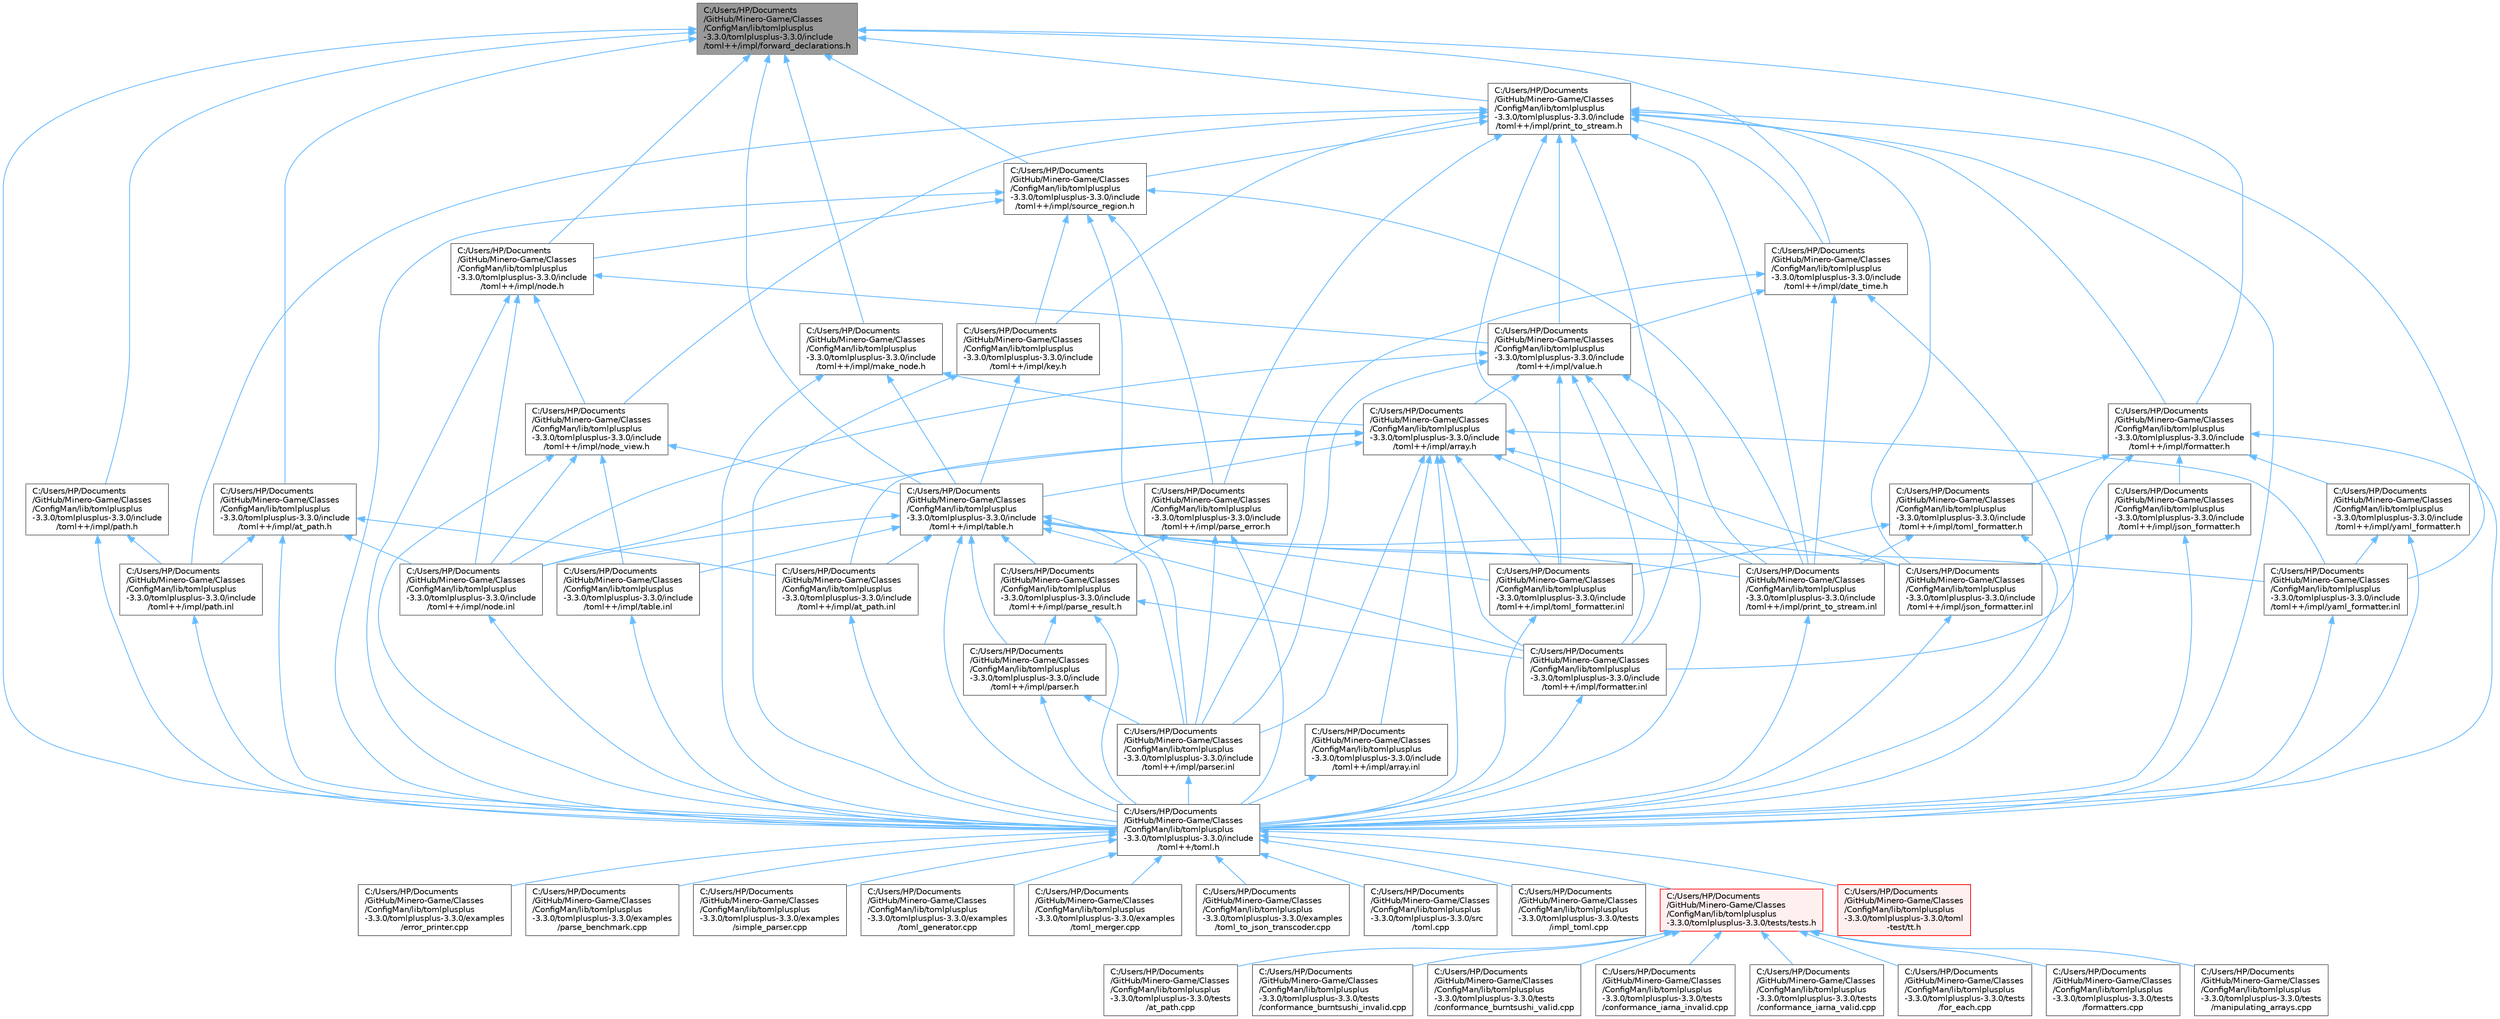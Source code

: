 digraph "C:/Users/HP/Documents/GitHub/Minero-Game/Classes/ConfigMan/lib/tomlplusplus-3.3.0/tomlplusplus-3.3.0/include/toml++/impl/forward_declarations.h"
{
 // LATEX_PDF_SIZE
  bgcolor="transparent";
  edge [fontname=Helvetica,fontsize=10,labelfontname=Helvetica,labelfontsize=10];
  node [fontname=Helvetica,fontsize=10,shape=box,height=0.2,width=0.4];
  Node1 [id="Node000001",label="C:/Users/HP/Documents\l/GitHub/Minero-Game/Classes\l/ConfigMan/lib/tomlplusplus\l-3.3.0/tomlplusplus-3.3.0/include\l/toml++/impl/forward_declarations.h",height=0.2,width=0.4,color="gray40", fillcolor="grey60", style="filled", fontcolor="black",tooltip=" "];
  Node1 -> Node2 [id="edge265_Node000001_Node000002",dir="back",color="steelblue1",style="solid",tooltip=" "];
  Node2 [id="Node000002",label="C:/Users/HP/Documents\l/GitHub/Minero-Game/Classes\l/ConfigMan/lib/tomlplusplus\l-3.3.0/tomlplusplus-3.3.0/include\l/toml++/impl/at_path.h",height=0.2,width=0.4,color="grey40", fillcolor="white", style="filled",URL="$at__path_8h.html",tooltip=" "];
  Node2 -> Node3 [id="edge266_Node000002_Node000003",dir="back",color="steelblue1",style="solid",tooltip=" "];
  Node3 [id="Node000003",label="C:/Users/HP/Documents\l/GitHub/Minero-Game/Classes\l/ConfigMan/lib/tomlplusplus\l-3.3.0/tomlplusplus-3.3.0/include\l/toml++/impl/at_path.inl",height=0.2,width=0.4,color="grey40", fillcolor="white", style="filled",URL="$at__path_8inl.html",tooltip=" "];
  Node3 -> Node4 [id="edge267_Node000003_Node000004",dir="back",color="steelblue1",style="solid",tooltip=" "];
  Node4 [id="Node000004",label="C:/Users/HP/Documents\l/GitHub/Minero-Game/Classes\l/ConfigMan/lib/tomlplusplus\l-3.3.0/tomlplusplus-3.3.0/include\l/toml++/toml.h",height=0.2,width=0.4,color="grey40", fillcolor="white", style="filled",URL="$toml_8h.html",tooltip=" "];
  Node4 -> Node5 [id="edge268_Node000004_Node000005",dir="back",color="steelblue1",style="solid",tooltip=" "];
  Node5 [id="Node000005",label="C:/Users/HP/Documents\l/GitHub/Minero-Game/Classes\l/ConfigMan/lib/tomlplusplus\l-3.3.0/tomlplusplus-3.3.0/examples\l/error_printer.cpp",height=0.2,width=0.4,color="grey40", fillcolor="white", style="filled",URL="$error__printer_8cpp.html",tooltip=" "];
  Node4 -> Node6 [id="edge269_Node000004_Node000006",dir="back",color="steelblue1",style="solid",tooltip=" "];
  Node6 [id="Node000006",label="C:/Users/HP/Documents\l/GitHub/Minero-Game/Classes\l/ConfigMan/lib/tomlplusplus\l-3.3.0/tomlplusplus-3.3.0/examples\l/parse_benchmark.cpp",height=0.2,width=0.4,color="grey40", fillcolor="white", style="filled",URL="$parse__benchmark_8cpp.html",tooltip=" "];
  Node4 -> Node7 [id="edge270_Node000004_Node000007",dir="back",color="steelblue1",style="solid",tooltip=" "];
  Node7 [id="Node000007",label="C:/Users/HP/Documents\l/GitHub/Minero-Game/Classes\l/ConfigMan/lib/tomlplusplus\l-3.3.0/tomlplusplus-3.3.0/examples\l/simple_parser.cpp",height=0.2,width=0.4,color="grey40", fillcolor="white", style="filled",URL="$simple__parser_8cpp.html",tooltip=" "];
  Node4 -> Node8 [id="edge271_Node000004_Node000008",dir="back",color="steelblue1",style="solid",tooltip=" "];
  Node8 [id="Node000008",label="C:/Users/HP/Documents\l/GitHub/Minero-Game/Classes\l/ConfigMan/lib/tomlplusplus\l-3.3.0/tomlplusplus-3.3.0/examples\l/toml_generator.cpp",height=0.2,width=0.4,color="grey40", fillcolor="white", style="filled",URL="$toml__generator_8cpp.html",tooltip=" "];
  Node4 -> Node9 [id="edge272_Node000004_Node000009",dir="back",color="steelblue1",style="solid",tooltip=" "];
  Node9 [id="Node000009",label="C:/Users/HP/Documents\l/GitHub/Minero-Game/Classes\l/ConfigMan/lib/tomlplusplus\l-3.3.0/tomlplusplus-3.3.0/examples\l/toml_merger.cpp",height=0.2,width=0.4,color="grey40", fillcolor="white", style="filled",URL="$toml__merger_8cpp.html",tooltip=" "];
  Node4 -> Node10 [id="edge273_Node000004_Node000010",dir="back",color="steelblue1",style="solid",tooltip=" "];
  Node10 [id="Node000010",label="C:/Users/HP/Documents\l/GitHub/Minero-Game/Classes\l/ConfigMan/lib/tomlplusplus\l-3.3.0/tomlplusplus-3.3.0/examples\l/toml_to_json_transcoder.cpp",height=0.2,width=0.4,color="grey40", fillcolor="white", style="filled",URL="$toml__to__json__transcoder_8cpp.html",tooltip=" "];
  Node4 -> Node11 [id="edge274_Node000004_Node000011",dir="back",color="steelblue1",style="solid",tooltip=" "];
  Node11 [id="Node000011",label="C:/Users/HP/Documents\l/GitHub/Minero-Game/Classes\l/ConfigMan/lib/tomlplusplus\l-3.3.0/tomlplusplus-3.3.0/src\l/toml.cpp",height=0.2,width=0.4,color="grey40", fillcolor="white", style="filled",URL="$toml_8cpp.html",tooltip=" "];
  Node4 -> Node12 [id="edge275_Node000004_Node000012",dir="back",color="steelblue1",style="solid",tooltip=" "];
  Node12 [id="Node000012",label="C:/Users/HP/Documents\l/GitHub/Minero-Game/Classes\l/ConfigMan/lib/tomlplusplus\l-3.3.0/tomlplusplus-3.3.0/tests\l/impl_toml.cpp",height=0.2,width=0.4,color="grey40", fillcolor="white", style="filled",URL="$impl__toml_8cpp.html",tooltip=" "];
  Node4 -> Node13 [id="edge276_Node000004_Node000013",dir="back",color="steelblue1",style="solid",tooltip=" "];
  Node13 [id="Node000013",label="C:/Users/HP/Documents\l/GitHub/Minero-Game/Classes\l/ConfigMan/lib/tomlplusplus\l-3.3.0/tomlplusplus-3.3.0/tests/tests.h",height=0.2,width=0.4,color="red", fillcolor="#FFF0F0", style="filled",URL="$tests_8h.html",tooltip=" "];
  Node13 -> Node14 [id="edge277_Node000013_Node000014",dir="back",color="steelblue1",style="solid",tooltip=" "];
  Node14 [id="Node000014",label="C:/Users/HP/Documents\l/GitHub/Minero-Game/Classes\l/ConfigMan/lib/tomlplusplus\l-3.3.0/tomlplusplus-3.3.0/tests\l/at_path.cpp",height=0.2,width=0.4,color="grey40", fillcolor="white", style="filled",URL="$at__path_8cpp.html",tooltip=" "];
  Node13 -> Node15 [id="edge278_Node000013_Node000015",dir="back",color="steelblue1",style="solid",tooltip=" "];
  Node15 [id="Node000015",label="C:/Users/HP/Documents\l/GitHub/Minero-Game/Classes\l/ConfigMan/lib/tomlplusplus\l-3.3.0/tomlplusplus-3.3.0/tests\l/conformance_burntsushi_invalid.cpp",height=0.2,width=0.4,color="grey40", fillcolor="white", style="filled",URL="$conformance__burntsushi__invalid_8cpp.html",tooltip=" "];
  Node13 -> Node16 [id="edge279_Node000013_Node000016",dir="back",color="steelblue1",style="solid",tooltip=" "];
  Node16 [id="Node000016",label="C:/Users/HP/Documents\l/GitHub/Minero-Game/Classes\l/ConfigMan/lib/tomlplusplus\l-3.3.0/tomlplusplus-3.3.0/tests\l/conformance_burntsushi_valid.cpp",height=0.2,width=0.4,color="grey40", fillcolor="white", style="filled",URL="$conformance__burntsushi__valid_8cpp.html",tooltip=" "];
  Node13 -> Node17 [id="edge280_Node000013_Node000017",dir="back",color="steelblue1",style="solid",tooltip=" "];
  Node17 [id="Node000017",label="C:/Users/HP/Documents\l/GitHub/Minero-Game/Classes\l/ConfigMan/lib/tomlplusplus\l-3.3.0/tomlplusplus-3.3.0/tests\l/conformance_iarna_invalid.cpp",height=0.2,width=0.4,color="grey40", fillcolor="white", style="filled",URL="$conformance__iarna__invalid_8cpp.html",tooltip=" "];
  Node13 -> Node18 [id="edge281_Node000013_Node000018",dir="back",color="steelblue1",style="solid",tooltip=" "];
  Node18 [id="Node000018",label="C:/Users/HP/Documents\l/GitHub/Minero-Game/Classes\l/ConfigMan/lib/tomlplusplus\l-3.3.0/tomlplusplus-3.3.0/tests\l/conformance_iarna_valid.cpp",height=0.2,width=0.4,color="grey40", fillcolor="white", style="filled",URL="$conformance__iarna__valid_8cpp.html",tooltip=" "];
  Node13 -> Node19 [id="edge282_Node000013_Node000019",dir="back",color="steelblue1",style="solid",tooltip=" "];
  Node19 [id="Node000019",label="C:/Users/HP/Documents\l/GitHub/Minero-Game/Classes\l/ConfigMan/lib/tomlplusplus\l-3.3.0/tomlplusplus-3.3.0/tests\l/for_each.cpp",height=0.2,width=0.4,color="grey40", fillcolor="white", style="filled",URL="$for__each_8cpp.html",tooltip=" "];
  Node13 -> Node20 [id="edge283_Node000013_Node000020",dir="back",color="steelblue1",style="solid",tooltip=" "];
  Node20 [id="Node000020",label="C:/Users/HP/Documents\l/GitHub/Minero-Game/Classes\l/ConfigMan/lib/tomlplusplus\l-3.3.0/tomlplusplus-3.3.0/tests\l/formatters.cpp",height=0.2,width=0.4,color="grey40", fillcolor="white", style="filled",URL="$formatters_8cpp.html",tooltip=" "];
  Node13 -> Node21 [id="edge284_Node000013_Node000021",dir="back",color="steelblue1",style="solid",tooltip=" "];
  Node21 [id="Node000021",label="C:/Users/HP/Documents\l/GitHub/Minero-Game/Classes\l/ConfigMan/lib/tomlplusplus\l-3.3.0/tomlplusplus-3.3.0/tests\l/manipulating_arrays.cpp",height=0.2,width=0.4,color="grey40", fillcolor="white", style="filled",URL="$manipulating__arrays_8cpp.html",tooltip=" "];
  Node4 -> Node41 [id="edge285_Node000004_Node000041",dir="back",color="steelblue1",style="solid",tooltip=" "];
  Node41 [id="Node000041",label="C:/Users/HP/Documents\l/GitHub/Minero-Game/Classes\l/ConfigMan/lib/tomlplusplus\l-3.3.0/tomlplusplus-3.3.0/toml\l-test/tt.h",height=0.2,width=0.4,color="red", fillcolor="#FFF0F0", style="filled",URL="$tt_8h.html",tooltip=" "];
  Node2 -> Node44 [id="edge286_Node000002_Node000044",dir="back",color="steelblue1",style="solid",tooltip=" "];
  Node44 [id="Node000044",label="C:/Users/HP/Documents\l/GitHub/Minero-Game/Classes\l/ConfigMan/lib/tomlplusplus\l-3.3.0/tomlplusplus-3.3.0/include\l/toml++/impl/node.inl",height=0.2,width=0.4,color="grey40", fillcolor="white", style="filled",URL="$node_8inl.html",tooltip=" "];
  Node44 -> Node4 [id="edge287_Node000044_Node000004",dir="back",color="steelblue1",style="solid",tooltip=" "];
  Node2 -> Node45 [id="edge288_Node000002_Node000045",dir="back",color="steelblue1",style="solid",tooltip=" "];
  Node45 [id="Node000045",label="C:/Users/HP/Documents\l/GitHub/Minero-Game/Classes\l/ConfigMan/lib/tomlplusplus\l-3.3.0/tomlplusplus-3.3.0/include\l/toml++/impl/path.inl",height=0.2,width=0.4,color="grey40", fillcolor="white", style="filled",URL="$path_8inl.html",tooltip=" "];
  Node45 -> Node4 [id="edge289_Node000045_Node000004",dir="back",color="steelblue1",style="solid",tooltip=" "];
  Node2 -> Node4 [id="edge290_Node000002_Node000004",dir="back",color="steelblue1",style="solid",tooltip=" "];
  Node1 -> Node46 [id="edge291_Node000001_Node000046",dir="back",color="steelblue1",style="solid",tooltip=" "];
  Node46 [id="Node000046",label="C:/Users/HP/Documents\l/GitHub/Minero-Game/Classes\l/ConfigMan/lib/tomlplusplus\l-3.3.0/tomlplusplus-3.3.0/include\l/toml++/impl/date_time.h",height=0.2,width=0.4,color="grey40", fillcolor="white", style="filled",URL="$date__time_8h.html",tooltip=" "];
  Node46 -> Node47 [id="edge292_Node000046_Node000047",dir="back",color="steelblue1",style="solid",tooltip=" "];
  Node47 [id="Node000047",label="C:/Users/HP/Documents\l/GitHub/Minero-Game/Classes\l/ConfigMan/lib/tomlplusplus\l-3.3.0/tomlplusplus-3.3.0/include\l/toml++/impl/parser.inl",height=0.2,width=0.4,color="grey40", fillcolor="white", style="filled",URL="$parser_8inl.html",tooltip=" "];
  Node47 -> Node4 [id="edge293_Node000047_Node000004",dir="back",color="steelblue1",style="solid",tooltip=" "];
  Node46 -> Node48 [id="edge294_Node000046_Node000048",dir="back",color="steelblue1",style="solid",tooltip=" "];
  Node48 [id="Node000048",label="C:/Users/HP/Documents\l/GitHub/Minero-Game/Classes\l/ConfigMan/lib/tomlplusplus\l-3.3.0/tomlplusplus-3.3.0/include\l/toml++/impl/print_to_stream.inl",height=0.2,width=0.4,color="grey40", fillcolor="white", style="filled",URL="$print__to__stream_8inl.html",tooltip=" "];
  Node48 -> Node4 [id="edge295_Node000048_Node000004",dir="back",color="steelblue1",style="solid",tooltip=" "];
  Node46 -> Node49 [id="edge296_Node000046_Node000049",dir="back",color="steelblue1",style="solid",tooltip=" "];
  Node49 [id="Node000049",label="C:/Users/HP/Documents\l/GitHub/Minero-Game/Classes\l/ConfigMan/lib/tomlplusplus\l-3.3.0/tomlplusplus-3.3.0/include\l/toml++/impl/value.h",height=0.2,width=0.4,color="grey40", fillcolor="white", style="filled",URL="$value_8h.html",tooltip=" "];
  Node49 -> Node50 [id="edge297_Node000049_Node000050",dir="back",color="steelblue1",style="solid",tooltip=" "];
  Node50 [id="Node000050",label="C:/Users/HP/Documents\l/GitHub/Minero-Game/Classes\l/ConfigMan/lib/tomlplusplus\l-3.3.0/tomlplusplus-3.3.0/include\l/toml++/impl/array.h",height=0.2,width=0.4,color="grey40", fillcolor="white", style="filled",URL="$array_8h.html",tooltip=" "];
  Node50 -> Node51 [id="edge298_Node000050_Node000051",dir="back",color="steelblue1",style="solid",tooltip=" "];
  Node51 [id="Node000051",label="C:/Users/HP/Documents\l/GitHub/Minero-Game/Classes\l/ConfigMan/lib/tomlplusplus\l-3.3.0/tomlplusplus-3.3.0/include\l/toml++/impl/array.inl",height=0.2,width=0.4,color="grey40", fillcolor="white", style="filled",URL="$array_8inl.html",tooltip=" "];
  Node51 -> Node4 [id="edge299_Node000051_Node000004",dir="back",color="steelblue1",style="solid",tooltip=" "];
  Node50 -> Node3 [id="edge300_Node000050_Node000003",dir="back",color="steelblue1",style="solid",tooltip=" "];
  Node50 -> Node52 [id="edge301_Node000050_Node000052",dir="back",color="steelblue1",style="solid",tooltip=" "];
  Node52 [id="Node000052",label="C:/Users/HP/Documents\l/GitHub/Minero-Game/Classes\l/ConfigMan/lib/tomlplusplus\l-3.3.0/tomlplusplus-3.3.0/include\l/toml++/impl/formatter.inl",height=0.2,width=0.4,color="grey40", fillcolor="white", style="filled",URL="$formatter_8inl.html",tooltip=" "];
  Node52 -> Node4 [id="edge302_Node000052_Node000004",dir="back",color="steelblue1",style="solid",tooltip=" "];
  Node50 -> Node53 [id="edge303_Node000050_Node000053",dir="back",color="steelblue1",style="solid",tooltip=" "];
  Node53 [id="Node000053",label="C:/Users/HP/Documents\l/GitHub/Minero-Game/Classes\l/ConfigMan/lib/tomlplusplus\l-3.3.0/tomlplusplus-3.3.0/include\l/toml++/impl/json_formatter.inl",height=0.2,width=0.4,color="grey40", fillcolor="white", style="filled",URL="$json__formatter_8inl.html",tooltip=" "];
  Node53 -> Node4 [id="edge304_Node000053_Node000004",dir="back",color="steelblue1",style="solid",tooltip=" "];
  Node50 -> Node44 [id="edge305_Node000050_Node000044",dir="back",color="steelblue1",style="solid",tooltip=" "];
  Node50 -> Node47 [id="edge306_Node000050_Node000047",dir="back",color="steelblue1",style="solid",tooltip=" "];
  Node50 -> Node48 [id="edge307_Node000050_Node000048",dir="back",color="steelblue1",style="solid",tooltip=" "];
  Node50 -> Node54 [id="edge308_Node000050_Node000054",dir="back",color="steelblue1",style="solid",tooltip=" "];
  Node54 [id="Node000054",label="C:/Users/HP/Documents\l/GitHub/Minero-Game/Classes\l/ConfigMan/lib/tomlplusplus\l-3.3.0/tomlplusplus-3.3.0/include\l/toml++/impl/table.h",height=0.2,width=0.4,color="grey40", fillcolor="white", style="filled",URL="$table_8h.html",tooltip=" "];
  Node54 -> Node3 [id="edge309_Node000054_Node000003",dir="back",color="steelblue1",style="solid",tooltip=" "];
  Node54 -> Node52 [id="edge310_Node000054_Node000052",dir="back",color="steelblue1",style="solid",tooltip=" "];
  Node54 -> Node53 [id="edge311_Node000054_Node000053",dir="back",color="steelblue1",style="solid",tooltip=" "];
  Node54 -> Node44 [id="edge312_Node000054_Node000044",dir="back",color="steelblue1",style="solid",tooltip=" "];
  Node54 -> Node55 [id="edge313_Node000054_Node000055",dir="back",color="steelblue1",style="solid",tooltip=" "];
  Node55 [id="Node000055",label="C:/Users/HP/Documents\l/GitHub/Minero-Game/Classes\l/ConfigMan/lib/tomlplusplus\l-3.3.0/tomlplusplus-3.3.0/include\l/toml++/impl/parse_result.h",height=0.2,width=0.4,color="grey40", fillcolor="white", style="filled",URL="$parse__result_8h.html",tooltip=" "];
  Node55 -> Node52 [id="edge314_Node000055_Node000052",dir="back",color="steelblue1",style="solid",tooltip=" "];
  Node55 -> Node56 [id="edge315_Node000055_Node000056",dir="back",color="steelblue1",style="solid",tooltip=" "];
  Node56 [id="Node000056",label="C:/Users/HP/Documents\l/GitHub/Minero-Game/Classes\l/ConfigMan/lib/tomlplusplus\l-3.3.0/tomlplusplus-3.3.0/include\l/toml++/impl/parser.h",height=0.2,width=0.4,color="grey40", fillcolor="white", style="filled",URL="$parser_8h.html",tooltip=" "];
  Node56 -> Node47 [id="edge316_Node000056_Node000047",dir="back",color="steelblue1",style="solid",tooltip=" "];
  Node56 -> Node4 [id="edge317_Node000056_Node000004",dir="back",color="steelblue1",style="solid",tooltip=" "];
  Node55 -> Node4 [id="edge318_Node000055_Node000004",dir="back",color="steelblue1",style="solid",tooltip=" "];
  Node54 -> Node56 [id="edge319_Node000054_Node000056",dir="back",color="steelblue1",style="solid",tooltip=" "];
  Node54 -> Node47 [id="edge320_Node000054_Node000047",dir="back",color="steelblue1",style="solid",tooltip=" "];
  Node54 -> Node48 [id="edge321_Node000054_Node000048",dir="back",color="steelblue1",style="solid",tooltip=" "];
  Node54 -> Node57 [id="edge322_Node000054_Node000057",dir="back",color="steelblue1",style="solid",tooltip=" "];
  Node57 [id="Node000057",label="C:/Users/HP/Documents\l/GitHub/Minero-Game/Classes\l/ConfigMan/lib/tomlplusplus\l-3.3.0/tomlplusplus-3.3.0/include\l/toml++/impl/table.inl",height=0.2,width=0.4,color="grey40", fillcolor="white", style="filled",URL="$table_8inl.html",tooltip=" "];
  Node57 -> Node4 [id="edge323_Node000057_Node000004",dir="back",color="steelblue1",style="solid",tooltip=" "];
  Node54 -> Node58 [id="edge324_Node000054_Node000058",dir="back",color="steelblue1",style="solid",tooltip=" "];
  Node58 [id="Node000058",label="C:/Users/HP/Documents\l/GitHub/Minero-Game/Classes\l/ConfigMan/lib/tomlplusplus\l-3.3.0/tomlplusplus-3.3.0/include\l/toml++/impl/toml_formatter.inl",height=0.2,width=0.4,color="grey40", fillcolor="white", style="filled",URL="$toml__formatter_8inl.html",tooltip=" "];
  Node58 -> Node4 [id="edge325_Node000058_Node000004",dir="back",color="steelblue1",style="solid",tooltip=" "];
  Node54 -> Node59 [id="edge326_Node000054_Node000059",dir="back",color="steelblue1",style="solid",tooltip=" "];
  Node59 [id="Node000059",label="C:/Users/HP/Documents\l/GitHub/Minero-Game/Classes\l/ConfigMan/lib/tomlplusplus\l-3.3.0/tomlplusplus-3.3.0/include\l/toml++/impl/yaml_formatter.inl",height=0.2,width=0.4,color="grey40", fillcolor="white", style="filled",URL="$yaml__formatter_8inl.html",tooltip=" "];
  Node59 -> Node4 [id="edge327_Node000059_Node000004",dir="back",color="steelblue1",style="solid",tooltip=" "];
  Node54 -> Node4 [id="edge328_Node000054_Node000004",dir="back",color="steelblue1",style="solid",tooltip=" "];
  Node50 -> Node58 [id="edge329_Node000050_Node000058",dir="back",color="steelblue1",style="solid",tooltip=" "];
  Node50 -> Node59 [id="edge330_Node000050_Node000059",dir="back",color="steelblue1",style="solid",tooltip=" "];
  Node50 -> Node4 [id="edge331_Node000050_Node000004",dir="back",color="steelblue1",style="solid",tooltip=" "];
  Node49 -> Node52 [id="edge332_Node000049_Node000052",dir="back",color="steelblue1",style="solid",tooltip=" "];
  Node49 -> Node44 [id="edge333_Node000049_Node000044",dir="back",color="steelblue1",style="solid",tooltip=" "];
  Node49 -> Node47 [id="edge334_Node000049_Node000047",dir="back",color="steelblue1",style="solid",tooltip=" "];
  Node49 -> Node48 [id="edge335_Node000049_Node000048",dir="back",color="steelblue1",style="solid",tooltip=" "];
  Node49 -> Node58 [id="edge336_Node000049_Node000058",dir="back",color="steelblue1",style="solid",tooltip=" "];
  Node49 -> Node4 [id="edge337_Node000049_Node000004",dir="back",color="steelblue1",style="solid",tooltip=" "];
  Node46 -> Node4 [id="edge338_Node000046_Node000004",dir="back",color="steelblue1",style="solid",tooltip=" "];
  Node1 -> Node60 [id="edge339_Node000001_Node000060",dir="back",color="steelblue1",style="solid",tooltip=" "];
  Node60 [id="Node000060",label="C:/Users/HP/Documents\l/GitHub/Minero-Game/Classes\l/ConfigMan/lib/tomlplusplus\l-3.3.0/tomlplusplus-3.3.0/include\l/toml++/impl/formatter.h",height=0.2,width=0.4,color="grey40", fillcolor="white", style="filled",URL="$_classes_2_config_man_2lib_2tomlplusplus-3_83_80_2tomlplusplus-3_83_80_2include_2toml_09_09_2impl_2formatter_8h.html",tooltip=" "];
  Node60 -> Node52 [id="edge340_Node000060_Node000052",dir="back",color="steelblue1",style="solid",tooltip=" "];
  Node60 -> Node61 [id="edge341_Node000060_Node000061",dir="back",color="steelblue1",style="solid",tooltip=" "];
  Node61 [id="Node000061",label="C:/Users/HP/Documents\l/GitHub/Minero-Game/Classes\l/ConfigMan/lib/tomlplusplus\l-3.3.0/tomlplusplus-3.3.0/include\l/toml++/impl/json_formatter.h",height=0.2,width=0.4,color="grey40", fillcolor="white", style="filled",URL="$json__formatter_8h.html",tooltip=" "];
  Node61 -> Node53 [id="edge342_Node000061_Node000053",dir="back",color="steelblue1",style="solid",tooltip=" "];
  Node61 -> Node4 [id="edge343_Node000061_Node000004",dir="back",color="steelblue1",style="solid",tooltip=" "];
  Node60 -> Node62 [id="edge344_Node000060_Node000062",dir="back",color="steelblue1",style="solid",tooltip=" "];
  Node62 [id="Node000062",label="C:/Users/HP/Documents\l/GitHub/Minero-Game/Classes\l/ConfigMan/lib/tomlplusplus\l-3.3.0/tomlplusplus-3.3.0/include\l/toml++/impl/toml_formatter.h",height=0.2,width=0.4,color="grey40", fillcolor="white", style="filled",URL="$toml__formatter_8h.html",tooltip=" "];
  Node62 -> Node48 [id="edge345_Node000062_Node000048",dir="back",color="steelblue1",style="solid",tooltip=" "];
  Node62 -> Node58 [id="edge346_Node000062_Node000058",dir="back",color="steelblue1",style="solid",tooltip=" "];
  Node62 -> Node4 [id="edge347_Node000062_Node000004",dir="back",color="steelblue1",style="solid",tooltip=" "];
  Node60 -> Node63 [id="edge348_Node000060_Node000063",dir="back",color="steelblue1",style="solid",tooltip=" "];
  Node63 [id="Node000063",label="C:/Users/HP/Documents\l/GitHub/Minero-Game/Classes\l/ConfigMan/lib/tomlplusplus\l-3.3.0/tomlplusplus-3.3.0/include\l/toml++/impl/yaml_formatter.h",height=0.2,width=0.4,color="grey40", fillcolor="white", style="filled",URL="$yaml__formatter_8h.html",tooltip=" "];
  Node63 -> Node59 [id="edge349_Node000063_Node000059",dir="back",color="steelblue1",style="solid",tooltip=" "];
  Node63 -> Node4 [id="edge350_Node000063_Node000004",dir="back",color="steelblue1",style="solid",tooltip=" "];
  Node60 -> Node4 [id="edge351_Node000060_Node000004",dir="back",color="steelblue1",style="solid",tooltip=" "];
  Node1 -> Node64 [id="edge352_Node000001_Node000064",dir="back",color="steelblue1",style="solid",tooltip=" "];
  Node64 [id="Node000064",label="C:/Users/HP/Documents\l/GitHub/Minero-Game/Classes\l/ConfigMan/lib/tomlplusplus\l-3.3.0/tomlplusplus-3.3.0/include\l/toml++/impl/make_node.h",height=0.2,width=0.4,color="grey40", fillcolor="white", style="filled",URL="$make__node_8h.html",tooltip=" "];
  Node64 -> Node50 [id="edge353_Node000064_Node000050",dir="back",color="steelblue1",style="solid",tooltip=" "];
  Node64 -> Node54 [id="edge354_Node000064_Node000054",dir="back",color="steelblue1",style="solid",tooltip=" "];
  Node64 -> Node4 [id="edge355_Node000064_Node000004",dir="back",color="steelblue1",style="solid",tooltip=" "];
  Node1 -> Node65 [id="edge356_Node000001_Node000065",dir="back",color="steelblue1",style="solid",tooltip=" "];
  Node65 [id="Node000065",label="C:/Users/HP/Documents\l/GitHub/Minero-Game/Classes\l/ConfigMan/lib/tomlplusplus\l-3.3.0/tomlplusplus-3.3.0/include\l/toml++/impl/node.h",height=0.2,width=0.4,color="grey40", fillcolor="white", style="filled",URL="$node_8h.html",tooltip=" "];
  Node65 -> Node44 [id="edge357_Node000065_Node000044",dir="back",color="steelblue1",style="solid",tooltip=" "];
  Node65 -> Node66 [id="edge358_Node000065_Node000066",dir="back",color="steelblue1",style="solid",tooltip=" "];
  Node66 [id="Node000066",label="C:/Users/HP/Documents\l/GitHub/Minero-Game/Classes\l/ConfigMan/lib/tomlplusplus\l-3.3.0/tomlplusplus-3.3.0/include\l/toml++/impl/node_view.h",height=0.2,width=0.4,color="grey40", fillcolor="white", style="filled",URL="$node__view_8h.html",tooltip=" "];
  Node66 -> Node44 [id="edge359_Node000066_Node000044",dir="back",color="steelblue1",style="solid",tooltip=" "];
  Node66 -> Node54 [id="edge360_Node000066_Node000054",dir="back",color="steelblue1",style="solid",tooltip=" "];
  Node66 -> Node57 [id="edge361_Node000066_Node000057",dir="back",color="steelblue1",style="solid",tooltip=" "];
  Node66 -> Node4 [id="edge362_Node000066_Node000004",dir="back",color="steelblue1",style="solid",tooltip=" "];
  Node65 -> Node49 [id="edge363_Node000065_Node000049",dir="back",color="steelblue1",style="solid",tooltip=" "];
  Node65 -> Node4 [id="edge364_Node000065_Node000004",dir="back",color="steelblue1",style="solid",tooltip=" "];
  Node1 -> Node67 [id="edge365_Node000001_Node000067",dir="back",color="steelblue1",style="solid",tooltip=" "];
  Node67 [id="Node000067",label="C:/Users/HP/Documents\l/GitHub/Minero-Game/Classes\l/ConfigMan/lib/tomlplusplus\l-3.3.0/tomlplusplus-3.3.0/include\l/toml++/impl/path.h",height=0.2,width=0.4,color="grey40", fillcolor="white", style="filled",URL="$path_8h.html",tooltip=" "];
  Node67 -> Node45 [id="edge366_Node000067_Node000045",dir="back",color="steelblue1",style="solid",tooltip=" "];
  Node67 -> Node4 [id="edge367_Node000067_Node000004",dir="back",color="steelblue1",style="solid",tooltip=" "];
  Node1 -> Node68 [id="edge368_Node000001_Node000068",dir="back",color="steelblue1",style="solid",tooltip=" "];
  Node68 [id="Node000068",label="C:/Users/HP/Documents\l/GitHub/Minero-Game/Classes\l/ConfigMan/lib/tomlplusplus\l-3.3.0/tomlplusplus-3.3.0/include\l/toml++/impl/print_to_stream.h",height=0.2,width=0.4,color="grey40", fillcolor="white", style="filled",URL="$print__to__stream_8h.html",tooltip=" "];
  Node68 -> Node46 [id="edge369_Node000068_Node000046",dir="back",color="steelblue1",style="solid",tooltip=" "];
  Node68 -> Node60 [id="edge370_Node000068_Node000060",dir="back",color="steelblue1",style="solid",tooltip=" "];
  Node68 -> Node52 [id="edge371_Node000068_Node000052",dir="back",color="steelblue1",style="solid",tooltip=" "];
  Node68 -> Node53 [id="edge372_Node000068_Node000053",dir="back",color="steelblue1",style="solid",tooltip=" "];
  Node68 -> Node69 [id="edge373_Node000068_Node000069",dir="back",color="steelblue1",style="solid",tooltip=" "];
  Node69 [id="Node000069",label="C:/Users/HP/Documents\l/GitHub/Minero-Game/Classes\l/ConfigMan/lib/tomlplusplus\l-3.3.0/tomlplusplus-3.3.0/include\l/toml++/impl/key.h",height=0.2,width=0.4,color="grey40", fillcolor="white", style="filled",URL="$key_8h.html",tooltip=" "];
  Node69 -> Node54 [id="edge374_Node000069_Node000054",dir="back",color="steelblue1",style="solid",tooltip=" "];
  Node69 -> Node4 [id="edge375_Node000069_Node000004",dir="back",color="steelblue1",style="solid",tooltip=" "];
  Node68 -> Node66 [id="edge376_Node000068_Node000066",dir="back",color="steelblue1",style="solid",tooltip=" "];
  Node68 -> Node70 [id="edge377_Node000068_Node000070",dir="back",color="steelblue1",style="solid",tooltip=" "];
  Node70 [id="Node000070",label="C:/Users/HP/Documents\l/GitHub/Minero-Game/Classes\l/ConfigMan/lib/tomlplusplus\l-3.3.0/tomlplusplus-3.3.0/include\l/toml++/impl/parse_error.h",height=0.2,width=0.4,color="grey40", fillcolor="white", style="filled",URL="$parse__error_8h.html",tooltip=" "];
  Node70 -> Node55 [id="edge378_Node000070_Node000055",dir="back",color="steelblue1",style="solid",tooltip=" "];
  Node70 -> Node47 [id="edge379_Node000070_Node000047",dir="back",color="steelblue1",style="solid",tooltip=" "];
  Node70 -> Node4 [id="edge380_Node000070_Node000004",dir="back",color="steelblue1",style="solid",tooltip=" "];
  Node68 -> Node45 [id="edge381_Node000068_Node000045",dir="back",color="steelblue1",style="solid",tooltip=" "];
  Node68 -> Node48 [id="edge382_Node000068_Node000048",dir="back",color="steelblue1",style="solid",tooltip=" "];
  Node68 -> Node71 [id="edge383_Node000068_Node000071",dir="back",color="steelblue1",style="solid",tooltip=" "];
  Node71 [id="Node000071",label="C:/Users/HP/Documents\l/GitHub/Minero-Game/Classes\l/ConfigMan/lib/tomlplusplus\l-3.3.0/tomlplusplus-3.3.0/include\l/toml++/impl/source_region.h",height=0.2,width=0.4,color="grey40", fillcolor="white", style="filled",URL="$source__region_8h.html",tooltip=" "];
  Node71 -> Node69 [id="edge384_Node000071_Node000069",dir="back",color="steelblue1",style="solid",tooltip=" "];
  Node71 -> Node65 [id="edge385_Node000071_Node000065",dir="back",color="steelblue1",style="solid",tooltip=" "];
  Node71 -> Node70 [id="edge386_Node000071_Node000070",dir="back",color="steelblue1",style="solid",tooltip=" "];
  Node71 -> Node47 [id="edge387_Node000071_Node000047",dir="back",color="steelblue1",style="solid",tooltip=" "];
  Node71 -> Node48 [id="edge388_Node000071_Node000048",dir="back",color="steelblue1",style="solid",tooltip=" "];
  Node71 -> Node4 [id="edge389_Node000071_Node000004",dir="back",color="steelblue1",style="solid",tooltip=" "];
  Node68 -> Node58 [id="edge390_Node000068_Node000058",dir="back",color="steelblue1",style="solid",tooltip=" "];
  Node68 -> Node49 [id="edge391_Node000068_Node000049",dir="back",color="steelblue1",style="solid",tooltip=" "];
  Node68 -> Node59 [id="edge392_Node000068_Node000059",dir="back",color="steelblue1",style="solid",tooltip=" "];
  Node68 -> Node4 [id="edge393_Node000068_Node000004",dir="back",color="steelblue1",style="solid",tooltip=" "];
  Node1 -> Node71 [id="edge394_Node000001_Node000071",dir="back",color="steelblue1",style="solid",tooltip=" "];
  Node1 -> Node54 [id="edge395_Node000001_Node000054",dir="back",color="steelblue1",style="solid",tooltip=" "];
  Node1 -> Node4 [id="edge396_Node000001_Node000004",dir="back",color="steelblue1",style="solid",tooltip=" "];
}
